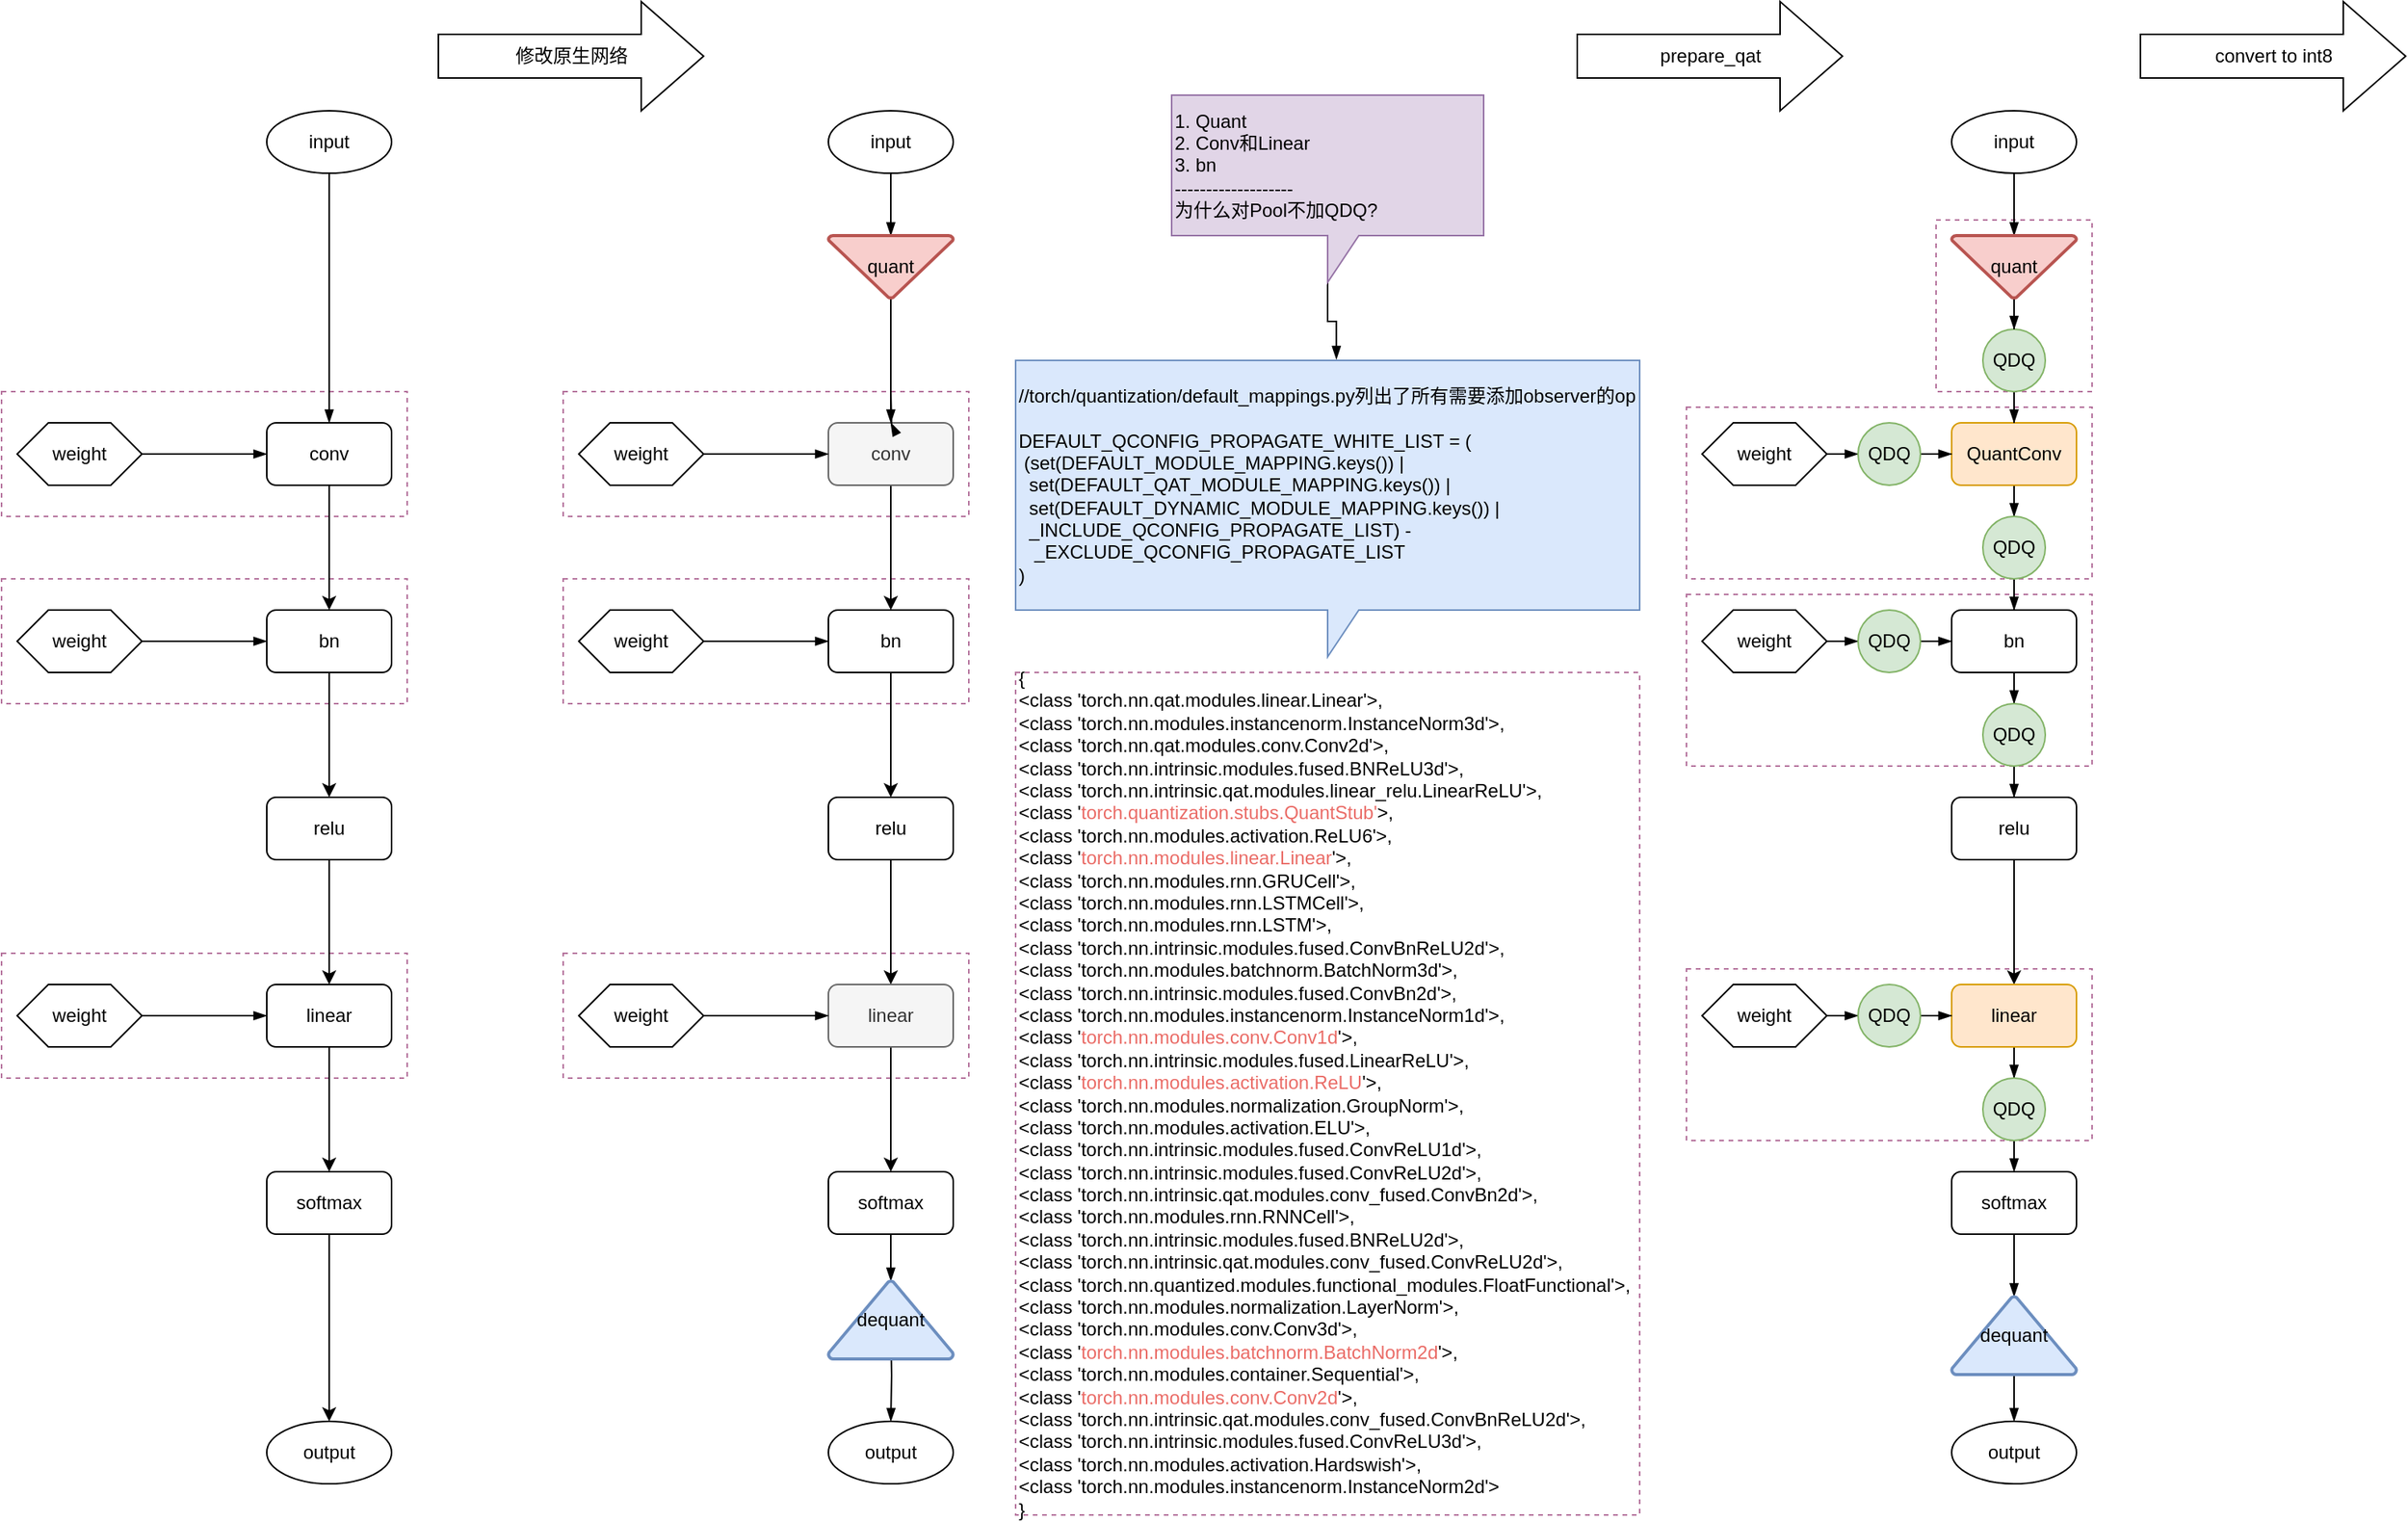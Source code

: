 <mxfile version="15.1.2" type="github" pages="2">
  <diagram id="eHW9IxXkTPdQBf1XwMyD" name="Page-1">
    <mxGraphModel dx="2177" dy="1943" grid="1" gridSize="10" guides="1" tooltips="1" connect="1" arrows="1" fold="1" page="1" pageScale="1" pageWidth="827" pageHeight="1169" math="0" shadow="0">
      <root>
        <mxCell id="0" />
        <mxCell id="1" parent="0" />
        <mxCell id="P8jzBLRcDPzrVas98l---122" value="" style="rounded=0;whiteSpace=wrap;html=1;dashed=1;strokeColor=#B5739D;" parent="1" vertex="1">
          <mxGeometry x="-130" y="220" width="260" height="80" as="geometry" />
        </mxCell>
        <mxCell id="P8jzBLRcDPzrVas98l---123" value="" style="rounded=0;whiteSpace=wrap;html=1;dashed=1;strokeColor=#B5739D;" parent="1" vertex="1">
          <mxGeometry x="-130" y="340" width="260" height="80" as="geometry" />
        </mxCell>
        <mxCell id="P8jzBLRcDPzrVas98l---124" value="" style="rounded=0;whiteSpace=wrap;html=1;dashed=1;strokeColor=#B5739D;" parent="1" vertex="1">
          <mxGeometry x="-130" y="580" width="260" height="80" as="geometry" />
        </mxCell>
        <mxCell id="P8jzBLRcDPzrVas98l---118" value="" style="rounded=0;whiteSpace=wrap;html=1;dashed=1;strokeColor=#B5739D;" parent="1" vertex="1">
          <mxGeometry x="230" y="580" width="260" height="80" as="geometry" />
        </mxCell>
        <mxCell id="P8jzBLRcDPzrVas98l---117" value="" style="rounded=0;whiteSpace=wrap;html=1;dashed=1;strokeColor=#B5739D;" parent="1" vertex="1">
          <mxGeometry x="230" y="340" width="260" height="80" as="geometry" />
        </mxCell>
        <mxCell id="P8jzBLRcDPzrVas98l---116" value="" style="rounded=0;whiteSpace=wrap;html=1;dashed=1;strokeColor=#B5739D;" parent="1" vertex="1">
          <mxGeometry x="230" y="220" width="260" height="80" as="geometry" />
        </mxCell>
        <mxCell id="P8jzBLRcDPzrVas98l---113" value="" style="rounded=0;whiteSpace=wrap;html=1;dashed=1;strokeColor=#B5739D;" parent="1" vertex="1">
          <mxGeometry x="1110" y="110" width="100" height="110" as="geometry" />
        </mxCell>
        <mxCell id="P8jzBLRcDPzrVas98l---103" value="" style="rounded=0;whiteSpace=wrap;html=1;dashed=1;strokeColor=#B5739D;" parent="1" vertex="1">
          <mxGeometry x="950" y="590" width="260" height="110" as="geometry" />
        </mxCell>
        <mxCell id="P8jzBLRcDPzrVas98l---102" value="" style="rounded=0;whiteSpace=wrap;html=1;dashed=1;strokeColor=#B5739D;" parent="1" vertex="1">
          <mxGeometry x="950" y="350" width="260" height="110" as="geometry" />
        </mxCell>
        <mxCell id="P8jzBLRcDPzrVas98l---101" value="" style="rounded=0;whiteSpace=wrap;html=1;dashed=1;strokeColor=#B5739D;" parent="1" vertex="1">
          <mxGeometry x="950" y="230" width="260" height="110" as="geometry" />
        </mxCell>
        <mxCell id="P8jzBLRcDPzrVas98l---4" value="" style="edgeStyle=orthogonalEdgeStyle;rounded=0;orthogonalLoop=1;jettySize=auto;html=1;" parent="1" source="P8jzBLRcDPzrVas98l---2" target="P8jzBLRcDPzrVas98l---3" edge="1">
          <mxGeometry relative="1" as="geometry" />
        </mxCell>
        <mxCell id="P8jzBLRcDPzrVas98l---2" value="conv" style="rounded=1;whiteSpace=wrap;html=1;" parent="1" vertex="1">
          <mxGeometry x="40" y="240" width="80" height="40" as="geometry" />
        </mxCell>
        <mxCell id="P8jzBLRcDPzrVas98l---6" value="" style="edgeStyle=orthogonalEdgeStyle;rounded=0;orthogonalLoop=1;jettySize=auto;html=1;" parent="1" source="P8jzBLRcDPzrVas98l---3" target="P8jzBLRcDPzrVas98l---5" edge="1">
          <mxGeometry relative="1" as="geometry" />
        </mxCell>
        <mxCell id="P8jzBLRcDPzrVas98l---3" value="bn" style="rounded=1;whiteSpace=wrap;html=1;" parent="1" vertex="1">
          <mxGeometry x="40" y="360" width="80" height="40" as="geometry" />
        </mxCell>
        <mxCell id="P8jzBLRcDPzrVas98l---10" value="" style="edgeStyle=orthogonalEdgeStyle;rounded=0;orthogonalLoop=1;jettySize=auto;html=1;" parent="1" source="P8jzBLRcDPzrVas98l---5" target="P8jzBLRcDPzrVas98l---9" edge="1">
          <mxGeometry relative="1" as="geometry" />
        </mxCell>
        <mxCell id="P8jzBLRcDPzrVas98l---5" value="relu" style="rounded=1;whiteSpace=wrap;html=1;" parent="1" vertex="1">
          <mxGeometry x="40" y="480" width="80" height="40" as="geometry" />
        </mxCell>
        <mxCell id="P8jzBLRcDPzrVas98l---12" value="" style="edgeStyle=orthogonalEdgeStyle;rounded=0;orthogonalLoop=1;jettySize=auto;html=1;" parent="1" source="P8jzBLRcDPzrVas98l---9" target="P8jzBLRcDPzrVas98l---11" edge="1">
          <mxGeometry relative="1" as="geometry" />
        </mxCell>
        <mxCell id="P8jzBLRcDPzrVas98l---9" value="linear" style="rounded=1;whiteSpace=wrap;html=1;" parent="1" vertex="1">
          <mxGeometry x="40" y="600" width="80" height="40" as="geometry" />
        </mxCell>
        <mxCell id="P8jzBLRcDPzrVas98l---14" value="" style="edgeStyle=orthogonalEdgeStyle;rounded=0;orthogonalLoop=1;jettySize=auto;html=1;" parent="1" source="P8jzBLRcDPzrVas98l---11" target="P8jzBLRcDPzrVas98l---13" edge="1">
          <mxGeometry relative="1" as="geometry" />
        </mxCell>
        <mxCell id="P8jzBLRcDPzrVas98l---11" value="softmax" style="rounded=1;whiteSpace=wrap;html=1;" parent="1" vertex="1">
          <mxGeometry x="40" y="720" width="80" height="40" as="geometry" />
        </mxCell>
        <mxCell id="P8jzBLRcDPzrVas98l---13" value="output" style="ellipse;whiteSpace=wrap;html=1;rounded=1;" parent="1" vertex="1">
          <mxGeometry x="40" y="880" width="80" height="40" as="geometry" />
        </mxCell>
        <mxCell id="P8jzBLRcDPzrVas98l---17" value="" style="edgeStyle=orthogonalEdgeStyle;rounded=0;orthogonalLoop=1;jettySize=auto;html=1;endArrow=blockThin;endFill=1;" parent="1" source="P8jzBLRcDPzrVas98l---15" target="P8jzBLRcDPzrVas98l---2" edge="1">
          <mxGeometry relative="1" as="geometry" />
        </mxCell>
        <mxCell id="P8jzBLRcDPzrVas98l---15" value="input" style="ellipse;whiteSpace=wrap;html=1;rounded=1;" parent="1" vertex="1">
          <mxGeometry x="40" y="40" width="80" height="40" as="geometry" />
        </mxCell>
        <mxCell id="P8jzBLRcDPzrVas98l---22" value="" style="edgeStyle=orthogonalEdgeStyle;rounded=0;orthogonalLoop=1;jettySize=auto;html=1;endArrow=blockThin;endFill=1;" parent="1" source="P8jzBLRcDPzrVas98l---21" target="P8jzBLRcDPzrVas98l---2" edge="1">
          <mxGeometry relative="1" as="geometry" />
        </mxCell>
        <mxCell id="P8jzBLRcDPzrVas98l---21" value="weight" style="shape=hexagon;perimeter=hexagonPerimeter2;whiteSpace=wrap;html=1;fixedSize=1;" parent="1" vertex="1">
          <mxGeometry x="-120" y="240" width="80" height="40" as="geometry" />
        </mxCell>
        <mxCell id="P8jzBLRcDPzrVas98l---24" value="" style="edgeStyle=orthogonalEdgeStyle;rounded=0;orthogonalLoop=1;jettySize=auto;html=1;endArrow=blockThin;endFill=1;" parent="1" source="P8jzBLRcDPzrVas98l---23" target="P8jzBLRcDPzrVas98l---9" edge="1">
          <mxGeometry relative="1" as="geometry" />
        </mxCell>
        <mxCell id="P8jzBLRcDPzrVas98l---23" value="weight" style="shape=hexagon;perimeter=hexagonPerimeter2;whiteSpace=wrap;html=1;fixedSize=1;" parent="1" vertex="1">
          <mxGeometry x="-120" y="600" width="80" height="40" as="geometry" />
        </mxCell>
        <mxCell id="P8jzBLRcDPzrVas98l---25" value="" style="edgeStyle=orthogonalEdgeStyle;rounded=0;orthogonalLoop=1;jettySize=auto;html=1;" parent="1" source="P8jzBLRcDPzrVas98l---26" target="P8jzBLRcDPzrVas98l---28" edge="1">
          <mxGeometry relative="1" as="geometry" />
        </mxCell>
        <mxCell id="P8jzBLRcDPzrVas98l---26" value="conv" style="rounded=1;whiteSpace=wrap;html=1;fillColor=#f5f5f5;strokeColor=#666666;fontColor=#333333;" parent="1" vertex="1">
          <mxGeometry x="400" y="240" width="80" height="40" as="geometry" />
        </mxCell>
        <mxCell id="P8jzBLRcDPzrVas98l---27" value="" style="edgeStyle=orthogonalEdgeStyle;rounded=0;orthogonalLoop=1;jettySize=auto;html=1;" parent="1" source="P8jzBLRcDPzrVas98l---28" target="P8jzBLRcDPzrVas98l---30" edge="1">
          <mxGeometry relative="1" as="geometry" />
        </mxCell>
        <mxCell id="P8jzBLRcDPzrVas98l---28" value="bn" style="rounded=1;whiteSpace=wrap;html=1;" parent="1" vertex="1">
          <mxGeometry x="400" y="360" width="80" height="40" as="geometry" />
        </mxCell>
        <mxCell id="P8jzBLRcDPzrVas98l---29" value="" style="edgeStyle=orthogonalEdgeStyle;rounded=0;orthogonalLoop=1;jettySize=auto;html=1;" parent="1" source="P8jzBLRcDPzrVas98l---30" target="P8jzBLRcDPzrVas98l---32" edge="1">
          <mxGeometry relative="1" as="geometry" />
        </mxCell>
        <mxCell id="P8jzBLRcDPzrVas98l---30" value="relu" style="rounded=1;whiteSpace=wrap;html=1;" parent="1" vertex="1">
          <mxGeometry x="400" y="480" width="80" height="40" as="geometry" />
        </mxCell>
        <mxCell id="P8jzBLRcDPzrVas98l---31" value="" style="edgeStyle=orthogonalEdgeStyle;rounded=0;orthogonalLoop=1;jettySize=auto;html=1;" parent="1" source="P8jzBLRcDPzrVas98l---32" target="P8jzBLRcDPzrVas98l---34" edge="1">
          <mxGeometry relative="1" as="geometry" />
        </mxCell>
        <mxCell id="P8jzBLRcDPzrVas98l---32" value="linear" style="rounded=1;whiteSpace=wrap;html=1;fillColor=#f5f5f5;strokeColor=#666666;fontColor=#333333;" parent="1" vertex="1">
          <mxGeometry x="400" y="600" width="80" height="40" as="geometry" />
        </mxCell>
        <mxCell id="P8jzBLRcDPzrVas98l---109" value="" style="edgeStyle=orthogonalEdgeStyle;rounded=0;orthogonalLoop=1;jettySize=auto;html=1;endArrow=blockThin;endFill=1;" parent="1" source="P8jzBLRcDPzrVas98l---34" target="P8jzBLRcDPzrVas98l---108" edge="1">
          <mxGeometry relative="1" as="geometry" />
        </mxCell>
        <mxCell id="P8jzBLRcDPzrVas98l---34" value="softmax" style="rounded=1;whiteSpace=wrap;html=1;" parent="1" vertex="1">
          <mxGeometry x="400" y="720" width="80" height="40" as="geometry" />
        </mxCell>
        <mxCell id="P8jzBLRcDPzrVas98l---35" value="output" style="ellipse;whiteSpace=wrap;html=1;rounded=1;" parent="1" vertex="1">
          <mxGeometry x="400" y="880" width="80" height="40" as="geometry" />
        </mxCell>
        <mxCell id="P8jzBLRcDPzrVas98l---43" value="" style="edgeStyle=orthogonalEdgeStyle;rounded=0;orthogonalLoop=1;jettySize=auto;html=1;endArrow=blockThin;endFill=1;" parent="1" source="P8jzBLRcDPzrVas98l---37" edge="1">
          <mxGeometry relative="1" as="geometry">
            <mxPoint x="440" y="120" as="targetPoint" />
          </mxGeometry>
        </mxCell>
        <mxCell id="P8jzBLRcDPzrVas98l---37" value="input" style="ellipse;whiteSpace=wrap;html=1;rounded=1;" parent="1" vertex="1">
          <mxGeometry x="400" y="40" width="80" height="40" as="geometry" />
        </mxCell>
        <mxCell id="P8jzBLRcDPzrVas98l---38" value="" style="edgeStyle=orthogonalEdgeStyle;rounded=0;orthogonalLoop=1;jettySize=auto;html=1;endArrow=blockThin;endFill=1;" parent="1" source="P8jzBLRcDPzrVas98l---39" target="P8jzBLRcDPzrVas98l---26" edge="1">
          <mxGeometry relative="1" as="geometry" />
        </mxCell>
        <mxCell id="P8jzBLRcDPzrVas98l---39" value="weight" style="shape=hexagon;perimeter=hexagonPerimeter2;whiteSpace=wrap;html=1;fixedSize=1;" parent="1" vertex="1">
          <mxGeometry x="240" y="240" width="80" height="40" as="geometry" />
        </mxCell>
        <mxCell id="P8jzBLRcDPzrVas98l---40" value="" style="edgeStyle=orthogonalEdgeStyle;rounded=0;orthogonalLoop=1;jettySize=auto;html=1;endArrow=blockThin;endFill=1;" parent="1" source="P8jzBLRcDPzrVas98l---41" target="P8jzBLRcDPzrVas98l---32" edge="1">
          <mxGeometry relative="1" as="geometry" />
        </mxCell>
        <mxCell id="P8jzBLRcDPzrVas98l---41" value="weight" style="shape=hexagon;perimeter=hexagonPerimeter2;whiteSpace=wrap;html=1;fixedSize=1;" parent="1" vertex="1">
          <mxGeometry x="240" y="600" width="80" height="40" as="geometry" />
        </mxCell>
        <mxCell id="P8jzBLRcDPzrVas98l---44" value="" style="edgeStyle=orthogonalEdgeStyle;rounded=0;orthogonalLoop=1;jettySize=auto;html=1;endArrow=blockThin;endFill=1;" parent="1" target="P8jzBLRcDPzrVas98l---26" edge="1">
          <mxGeometry relative="1" as="geometry">
            <mxPoint x="440" y="220" as="sourcePoint" />
          </mxGeometry>
        </mxCell>
        <mxCell id="P8jzBLRcDPzrVas98l---46" value="" style="edgeStyle=orthogonalEdgeStyle;rounded=0;orthogonalLoop=1;jettySize=auto;html=1;endArrow=blockThin;endFill=1;" parent="1" target="P8jzBLRcDPzrVas98l---35" edge="1">
          <mxGeometry relative="1" as="geometry">
            <mxPoint x="440" y="820" as="sourcePoint" />
          </mxGeometry>
        </mxCell>
        <mxCell id="P8jzBLRcDPzrVas98l---54" value="" style="edgeStyle=orthogonalEdgeStyle;rounded=0;orthogonalLoop=1;jettySize=auto;html=1;endArrow=blockThin;endFill=1;entryX=0.514;entryY=-0.004;entryDx=0;entryDy=0;entryPerimeter=0;" parent="1" source="P8jzBLRcDPzrVas98l---49" target="P8jzBLRcDPzrVas98l---51" edge="1">
          <mxGeometry relative="1" as="geometry" />
        </mxCell>
        <mxCell id="P8jzBLRcDPzrVas98l---49" value="1. Quant&lt;br&gt;2. Conv和Linear&lt;br&gt;3. bn&lt;br&gt;-------------------&lt;br&gt;为什么对Pool不加QDQ?" style="shape=callout;whiteSpace=wrap;html=1;perimeter=calloutPerimeter;align=left;fillColor=#e1d5e7;strokeColor=#9673a6;" parent="1" vertex="1">
          <mxGeometry x="620" y="30" width="200" height="120" as="geometry" />
        </mxCell>
        <mxCell id="P8jzBLRcDPzrVas98l---51" value="&lt;div&gt;&lt;span&gt;//torch/quantization/default_mappings.py列出了所有需要添加observer的op&lt;/span&gt;&lt;/div&gt;&lt;div&gt;&lt;span&gt;&lt;br&gt;&lt;/span&gt;&lt;/div&gt;&lt;span&gt;&lt;div&gt;DEFAULT_QCONFIG_PROPAGATE_WHITE_LIST = (&lt;span&gt;&amp;nbsp; &lt;span style=&quot;white-space: pre&quot;&gt; &lt;/span&gt;(set(DEFAULT_MODULE_MAPPING.keys()) |&lt;/span&gt;&lt;span&gt;&amp;nbsp; &amp;nbsp; &lt;span style=&quot;white-space: pre&quot;&gt; &lt;/span&gt;&amp;nbsp;set(DEFAULT_QAT_MODULE_MAPPING.keys()) |&lt;/span&gt;&lt;span&gt;&amp;nbsp; &lt;span style=&quot;white-space: pre&quot;&gt; &lt;/span&gt;&amp;nbsp;set(DEFAULT_DYNAMIC_MODULE_MAPPING.keys()) |&lt;/span&gt;&lt;span&gt;&amp;nbsp; &lt;span style=&quot;white-space: pre&quot;&gt; &lt;/span&gt;&amp;nbsp;_INCLUDE_QCONFIG_PROPAGATE_LIST) -&lt;/span&gt;&lt;span&gt;&amp;nbsp; &amp;nbsp;&lt;span style=&quot;white-space: pre&quot;&gt; &lt;/span&gt;&amp;nbsp;_EXCLUDE_QCONFIG_PROPAGATE_LIST&lt;/span&gt;&lt;/div&gt;&lt;div&gt;)&lt;/div&gt;&lt;/span&gt;" style="shape=callout;whiteSpace=wrap;html=1;perimeter=calloutPerimeter;align=left;fillColor=#dae8fc;strokeColor=#6c8ebf;" parent="1" vertex="1">
          <mxGeometry x="520" y="200" width="400" height="190" as="geometry" />
        </mxCell>
        <mxCell id="P8jzBLRcDPzrVas98l---81" value="" style="edgeStyle=orthogonalEdgeStyle;rounded=0;orthogonalLoop=1;jettySize=auto;html=1;endArrow=blockThin;endFill=1;" parent="1" source="P8jzBLRcDPzrVas98l---57" target="P8jzBLRcDPzrVas98l---80" edge="1">
          <mxGeometry relative="1" as="geometry" />
        </mxCell>
        <mxCell id="P8jzBLRcDPzrVas98l---57" value="QuantConv" style="rounded=1;whiteSpace=wrap;html=1;fillColor=#ffe6cc;strokeColor=#d79b00;" parent="1" vertex="1">
          <mxGeometry x="1120" y="240" width="80" height="40" as="geometry" />
        </mxCell>
        <mxCell id="P8jzBLRcDPzrVas98l---90" value="" style="edgeStyle=orthogonalEdgeStyle;rounded=0;orthogonalLoop=1;jettySize=auto;html=1;endArrow=blockThin;endFill=1;" parent="1" source="P8jzBLRcDPzrVas98l---59" target="P8jzBLRcDPzrVas98l---89" edge="1">
          <mxGeometry relative="1" as="geometry" />
        </mxCell>
        <mxCell id="P8jzBLRcDPzrVas98l---59" value="bn" style="rounded=1;whiteSpace=wrap;html=1;" parent="1" vertex="1">
          <mxGeometry x="1120" y="360" width="80" height="40" as="geometry" />
        </mxCell>
        <mxCell id="P8jzBLRcDPzrVas98l---60" value="" style="edgeStyle=orthogonalEdgeStyle;rounded=0;orthogonalLoop=1;jettySize=auto;html=1;" parent="1" source="P8jzBLRcDPzrVas98l---61" target="P8jzBLRcDPzrVas98l---63" edge="1">
          <mxGeometry relative="1" as="geometry" />
        </mxCell>
        <mxCell id="P8jzBLRcDPzrVas98l---61" value="relu" style="rounded=1;whiteSpace=wrap;html=1;" parent="1" vertex="1">
          <mxGeometry x="1120" y="480" width="80" height="40" as="geometry" />
        </mxCell>
        <mxCell id="P8jzBLRcDPzrVas98l---98" value="" style="edgeStyle=orthogonalEdgeStyle;rounded=0;orthogonalLoop=1;jettySize=auto;html=1;endArrow=blockThin;endFill=1;" parent="1" source="P8jzBLRcDPzrVas98l---63" target="P8jzBLRcDPzrVas98l---95" edge="1">
          <mxGeometry relative="1" as="geometry" />
        </mxCell>
        <mxCell id="P8jzBLRcDPzrVas98l---63" value="linear" style="rounded=1;whiteSpace=wrap;html=1;fillColor=#ffe6cc;strokeColor=#d79b00;" parent="1" vertex="1">
          <mxGeometry x="1120" y="600" width="80" height="40" as="geometry" />
        </mxCell>
        <mxCell id="P8jzBLRcDPzrVas98l---64" value="" style="edgeStyle=orthogonalEdgeStyle;rounded=0;orthogonalLoop=1;jettySize=auto;html=1;endArrow=blockThin;endFill=1;entryX=0.5;entryY=0;entryDx=0;entryDy=0;entryPerimeter=0;" parent="1" source="P8jzBLRcDPzrVas98l---65" target="P8jzBLRcDPzrVas98l---114" edge="1">
          <mxGeometry relative="1" as="geometry">
            <mxPoint x="1160" y="780" as="targetPoint" />
          </mxGeometry>
        </mxCell>
        <mxCell id="P8jzBLRcDPzrVas98l---65" value="softmax" style="rounded=1;whiteSpace=wrap;html=1;" parent="1" vertex="1">
          <mxGeometry x="1120" y="720" width="80" height="40" as="geometry" />
        </mxCell>
        <mxCell id="P8jzBLRcDPzrVas98l---66" value="output" style="ellipse;whiteSpace=wrap;html=1;rounded=1;" parent="1" vertex="1">
          <mxGeometry x="1120" y="880" width="80" height="40" as="geometry" />
        </mxCell>
        <mxCell id="P8jzBLRcDPzrVas98l---111" value="" style="edgeStyle=orthogonalEdgeStyle;rounded=0;orthogonalLoop=1;jettySize=auto;html=1;endArrow=blockThin;endFill=1;" parent="1" source="P8jzBLRcDPzrVas98l---68" target="P8jzBLRcDPzrVas98l---110" edge="1">
          <mxGeometry relative="1" as="geometry" />
        </mxCell>
        <mxCell id="P8jzBLRcDPzrVas98l---68" value="input" style="ellipse;whiteSpace=wrap;html=1;rounded=1;" parent="1" vertex="1">
          <mxGeometry x="1120" y="40" width="80" height="40" as="geometry" />
        </mxCell>
        <mxCell id="P8jzBLRcDPzrVas98l---78" value="" style="edgeStyle=orthogonalEdgeStyle;rounded=0;orthogonalLoop=1;jettySize=auto;html=1;endArrow=blockThin;endFill=1;" parent="1" source="P8jzBLRcDPzrVas98l---70" target="P8jzBLRcDPzrVas98l---77" edge="1">
          <mxGeometry relative="1" as="geometry" />
        </mxCell>
        <mxCell id="P8jzBLRcDPzrVas98l---70" value="weight" style="shape=hexagon;perimeter=hexagonPerimeter2;whiteSpace=wrap;html=1;fixedSize=1;" parent="1" vertex="1">
          <mxGeometry x="960" y="240" width="80" height="40" as="geometry" />
        </mxCell>
        <mxCell id="P8jzBLRcDPzrVas98l---96" value="" style="edgeStyle=orthogonalEdgeStyle;rounded=0;orthogonalLoop=1;jettySize=auto;html=1;endArrow=blockThin;endFill=1;" parent="1" source="P8jzBLRcDPzrVas98l---72" target="P8jzBLRcDPzrVas98l---94" edge="1">
          <mxGeometry relative="1" as="geometry" />
        </mxCell>
        <mxCell id="P8jzBLRcDPzrVas98l---72" value="weight" style="shape=hexagon;perimeter=hexagonPerimeter2;whiteSpace=wrap;html=1;fixedSize=1;" parent="1" vertex="1">
          <mxGeometry x="960" y="600" width="80" height="40" as="geometry" />
        </mxCell>
        <mxCell id="P8jzBLRcDPzrVas98l---73" value="" style="edgeStyle=orthogonalEdgeStyle;rounded=0;orthogonalLoop=1;jettySize=auto;html=1;endArrow=blockThin;endFill=1;" parent="1" source="P8jzBLRcDPzrVas98l---74" target="P8jzBLRcDPzrVas98l---57" edge="1">
          <mxGeometry relative="1" as="geometry" />
        </mxCell>
        <mxCell id="P8jzBLRcDPzrVas98l---74" value="QDQ" style="ellipse;whiteSpace=wrap;html=1;aspect=fixed;fillColor=#d5e8d4;strokeColor=#82b366;" parent="1" vertex="1">
          <mxGeometry x="1140" y="180" width="40" height="40" as="geometry" />
        </mxCell>
        <mxCell id="P8jzBLRcDPzrVas98l---79" value="" style="edgeStyle=orthogonalEdgeStyle;rounded=0;orthogonalLoop=1;jettySize=auto;html=1;endArrow=blockThin;endFill=1;" parent="1" source="P8jzBLRcDPzrVas98l---77" target="P8jzBLRcDPzrVas98l---57" edge="1">
          <mxGeometry relative="1" as="geometry" />
        </mxCell>
        <mxCell id="P8jzBLRcDPzrVas98l---77" value="QDQ" style="ellipse;whiteSpace=wrap;html=1;aspect=fixed;fillColor=#d5e8d4;strokeColor=#82b366;" parent="1" vertex="1">
          <mxGeometry x="1060" y="240" width="40" height="40" as="geometry" />
        </mxCell>
        <mxCell id="P8jzBLRcDPzrVas98l---82" value="" style="edgeStyle=orthogonalEdgeStyle;rounded=0;orthogonalLoop=1;jettySize=auto;html=1;endArrow=blockThin;endFill=1;" parent="1" source="P8jzBLRcDPzrVas98l---80" target="P8jzBLRcDPzrVas98l---59" edge="1">
          <mxGeometry relative="1" as="geometry" />
        </mxCell>
        <mxCell id="P8jzBLRcDPzrVas98l---80" value="QDQ" style="ellipse;whiteSpace=wrap;html=1;aspect=fixed;fillColor=#d5e8d4;strokeColor=#82b366;" parent="1" vertex="1">
          <mxGeometry x="1140" y="300" width="40" height="40" as="geometry" />
        </mxCell>
        <mxCell id="P8jzBLRcDPzrVas98l---84" value="{&lt;br&gt;&amp;lt;class &#39;torch.nn.qat.modules.linear.Linear&#39;&amp;gt;, &lt;br&gt;&amp;lt;class &#39;torch.nn.modules.instancenorm.InstanceNorm3d&#39;&amp;gt;, &lt;br&gt;&amp;lt;class &#39;torch.nn.qat.modules.conv.Conv2d&#39;&amp;gt;, &lt;br&gt;&amp;lt;class &#39;torch.nn.intrinsic.modules.fused.BNReLU3d&#39;&amp;gt;, &lt;br&gt;&amp;lt;class &#39;torch.nn.intrinsic.qat.modules.linear_relu.LinearReLU&#39;&amp;gt;, &lt;br&gt;&amp;lt;class &#39;&lt;font color=&quot;#ea6b66&quot;&gt;torch.quantization.stubs.QuantStub&#39;&lt;/font&gt;&amp;gt;, &lt;br&gt;&amp;lt;class &#39;torch.nn.modules.activation.ReLU6&#39;&amp;gt;, &lt;br&gt;&amp;lt;class &#39;&lt;font color=&quot;#ea6b66&quot;&gt;torch.nn.modules.linear.Linear&lt;/font&gt;&#39;&amp;gt;, &lt;br&gt;&amp;lt;class &#39;torch.nn.modules.rnn.GRUCell&#39;&amp;gt;, &lt;br&gt;&amp;lt;class &#39;torch.nn.modules.rnn.LSTMCell&#39;&amp;gt;, &lt;br&gt;&amp;lt;class &#39;torch.nn.modules.rnn.LSTM&#39;&amp;gt;, &lt;br&gt;&amp;lt;class &#39;torch.nn.intrinsic.modules.fused.ConvBnReLU2d&#39;&amp;gt;, &lt;br&gt;&amp;lt;class &#39;torch.nn.modules.batchnorm.BatchNorm3d&#39;&amp;gt;, &lt;br&gt;&amp;lt;class &#39;torch.nn.intrinsic.modules.fused.ConvBn2d&#39;&amp;gt;, &lt;br&gt;&amp;lt;class &#39;torch.nn.modules.instancenorm.InstanceNorm1d&#39;&amp;gt;, &lt;br&gt;&amp;lt;class &#39;&lt;font color=&quot;#ea6b66&quot;&gt;torch.nn.modules.conv.Conv1d&lt;/font&gt;&#39;&amp;gt;, &lt;br&gt;&amp;lt;class &#39;torch.nn.intrinsic.modules.fused.LinearReLU&#39;&amp;gt;, &lt;br&gt;&amp;lt;class &#39;&lt;font color=&quot;#ea6b66&quot;&gt;torch.nn.modules.activation.ReLU&lt;/font&gt;&#39;&amp;gt;, &lt;br&gt;&amp;lt;class &#39;torch.nn.modules.normalization.GroupNorm&#39;&amp;gt;, &lt;br&gt;&amp;lt;class &#39;torch.nn.modules.activation.ELU&#39;&amp;gt;, &lt;br&gt;&amp;lt;class &#39;torch.nn.intrinsic.modules.fused.ConvReLU1d&#39;&amp;gt;, &lt;br&gt;&amp;lt;class &#39;torch.nn.intrinsic.modules.fused.ConvReLU2d&#39;&amp;gt;, &lt;br&gt;&amp;lt;class &#39;torch.nn.intrinsic.qat.modules.conv_fused.ConvBn2d&#39;&amp;gt;, &lt;br&gt;&amp;lt;class &#39;torch.nn.modules.rnn.RNNCell&#39;&amp;gt;, &lt;br&gt;&amp;lt;class &#39;torch.nn.intrinsic.modules.fused.BNReLU2d&#39;&amp;gt;, &lt;br&gt;&amp;lt;class &#39;torch.nn.intrinsic.qat.modules.conv_fused.ConvReLU2d&#39;&amp;gt;, &lt;br&gt;&amp;lt;class &#39;torch.nn.quantized.modules.functional_modules.FloatFunctional&#39;&amp;gt;, &amp;lt;class &#39;torch.nn.modules.normalization.LayerNorm&#39;&amp;gt;, &lt;br&gt;&amp;lt;class &#39;torch.nn.modules.conv.Conv3d&#39;&amp;gt;, &lt;br&gt;&amp;lt;class &#39;&lt;font color=&quot;#ea6b66&quot;&gt;torch.nn.modules.batchnorm.BatchNorm2d&lt;/font&gt;&#39;&amp;gt;, &lt;br&gt;&amp;lt;class &#39;torch.nn.modules.container.Sequential&#39;&amp;gt;, &lt;br&gt;&amp;lt;class &#39;&lt;font color=&quot;#ea6b66&quot;&gt;torch.nn.modules.conv.Conv2d&lt;/font&gt;&#39;&amp;gt;, &lt;br&gt;&amp;lt;class &#39;torch.nn.intrinsic.qat.modules.conv_fused.ConvBnReLU2d&#39;&amp;gt;, &amp;lt;class &#39;torch.nn.intrinsic.modules.fused.ConvReLU3d&#39;&amp;gt;, &lt;br&gt;&amp;lt;class &#39;torch.nn.modules.activation.Hardswish&#39;&amp;gt;, &lt;br&gt;&amp;lt;class &#39;torch.nn.modules.instancenorm.InstanceNorm2d&#39;&amp;gt;&lt;br&gt;}" style="text;html=1;fillColor=none;align=left;verticalAlign=middle;whiteSpace=wrap;rounded=0;dashed=1;strokeColor=#B5739D;" parent="1" vertex="1">
          <mxGeometry x="520" y="400" width="400" height="540" as="geometry" />
        </mxCell>
        <mxCell id="P8jzBLRcDPzrVas98l---87" value="" style="edgeStyle=orthogonalEdgeStyle;rounded=0;orthogonalLoop=1;jettySize=auto;html=1;endArrow=blockThin;endFill=1;" parent="1" source="P8jzBLRcDPzrVas98l---85" target="P8jzBLRcDPzrVas98l---86" edge="1">
          <mxGeometry relative="1" as="geometry" />
        </mxCell>
        <mxCell id="P8jzBLRcDPzrVas98l---85" value="weight" style="shape=hexagon;perimeter=hexagonPerimeter2;whiteSpace=wrap;html=1;fixedSize=1;" parent="1" vertex="1">
          <mxGeometry x="960" y="360" width="80" height="40" as="geometry" />
        </mxCell>
        <mxCell id="P8jzBLRcDPzrVas98l---88" value="" style="edgeStyle=orthogonalEdgeStyle;rounded=0;orthogonalLoop=1;jettySize=auto;html=1;endArrow=blockThin;endFill=1;" parent="1" source="P8jzBLRcDPzrVas98l---86" target="P8jzBLRcDPzrVas98l---59" edge="1">
          <mxGeometry relative="1" as="geometry" />
        </mxCell>
        <mxCell id="P8jzBLRcDPzrVas98l---86" value="QDQ" style="ellipse;whiteSpace=wrap;html=1;aspect=fixed;fillColor=#d5e8d4;strokeColor=#82b366;" parent="1" vertex="1">
          <mxGeometry x="1060" y="360" width="40" height="40" as="geometry" />
        </mxCell>
        <mxCell id="P8jzBLRcDPzrVas98l---91" value="" style="edgeStyle=orthogonalEdgeStyle;rounded=0;orthogonalLoop=1;jettySize=auto;html=1;endArrow=blockThin;endFill=1;" parent="1" source="P8jzBLRcDPzrVas98l---89" target="P8jzBLRcDPzrVas98l---61" edge="1">
          <mxGeometry relative="1" as="geometry" />
        </mxCell>
        <mxCell id="P8jzBLRcDPzrVas98l---89" value="QDQ" style="ellipse;whiteSpace=wrap;html=1;aspect=fixed;fillColor=#d5e8d4;strokeColor=#82b366;" parent="1" vertex="1">
          <mxGeometry x="1140" y="420" width="40" height="40" as="geometry" />
        </mxCell>
        <mxCell id="P8jzBLRcDPzrVas98l---93" value="" style="edgeStyle=orthogonalEdgeStyle;rounded=0;orthogonalLoop=1;jettySize=auto;html=1;endArrow=blockThin;endFill=1;" parent="1" source="P8jzBLRcDPzrVas98l---92" target="P8jzBLRcDPzrVas98l---28" edge="1">
          <mxGeometry relative="1" as="geometry" />
        </mxCell>
        <mxCell id="P8jzBLRcDPzrVas98l---92" value="weight" style="shape=hexagon;perimeter=hexagonPerimeter2;whiteSpace=wrap;html=1;fixedSize=1;" parent="1" vertex="1">
          <mxGeometry x="240" y="360" width="80" height="40" as="geometry" />
        </mxCell>
        <mxCell id="P8jzBLRcDPzrVas98l---97" value="" style="edgeStyle=orthogonalEdgeStyle;rounded=0;orthogonalLoop=1;jettySize=auto;html=1;endArrow=blockThin;endFill=1;" parent="1" source="P8jzBLRcDPzrVas98l---94" target="P8jzBLRcDPzrVas98l---63" edge="1">
          <mxGeometry relative="1" as="geometry" />
        </mxCell>
        <mxCell id="P8jzBLRcDPzrVas98l---94" value="QDQ" style="ellipse;whiteSpace=wrap;html=1;aspect=fixed;fillColor=#d5e8d4;strokeColor=#82b366;" parent="1" vertex="1">
          <mxGeometry x="1060" y="600" width="40" height="40" as="geometry" />
        </mxCell>
        <mxCell id="P8jzBLRcDPzrVas98l---100" value="" style="edgeStyle=orthogonalEdgeStyle;rounded=0;orthogonalLoop=1;jettySize=auto;html=1;endArrow=blockThin;endFill=1;" parent="1" source="P8jzBLRcDPzrVas98l---95" edge="1">
          <mxGeometry relative="1" as="geometry">
            <mxPoint x="1160" y="720" as="targetPoint" />
            <Array as="points">
              <mxPoint x="1160" y="720" />
              <mxPoint x="1160" y="720" />
            </Array>
          </mxGeometry>
        </mxCell>
        <mxCell id="P8jzBLRcDPzrVas98l---95" value="QDQ" style="ellipse;whiteSpace=wrap;html=1;aspect=fixed;fillColor=#d5e8d4;strokeColor=#82b366;" parent="1" vertex="1">
          <mxGeometry x="1140" y="660" width="40" height="40" as="geometry" />
        </mxCell>
        <mxCell id="P8jzBLRcDPzrVas98l---107" value="" style="edgeStyle=orthogonalEdgeStyle;rounded=0;orthogonalLoop=1;jettySize=auto;html=1;endArrow=blockThin;endFill=1;" parent="1" source="P8jzBLRcDPzrVas98l---106" target="P8jzBLRcDPzrVas98l---26" edge="1">
          <mxGeometry relative="1" as="geometry" />
        </mxCell>
        <mxCell id="P8jzBLRcDPzrVas98l---106" value="quant" style="strokeWidth=2;html=1;shape=mxgraph.flowchart.merge_or_storage;whiteSpace=wrap;fillColor=#f8cecc;strokeColor=#b85450;" parent="1" vertex="1">
          <mxGeometry x="400" y="120" width="80" height="40" as="geometry" />
        </mxCell>
        <mxCell id="P8jzBLRcDPzrVas98l---108" value="dequant" style="strokeWidth=2;html=1;shape=mxgraph.flowchart.extract_or_measurement;whiteSpace=wrap;fillColor=#dae8fc;strokeColor=#6c8ebf;" parent="1" vertex="1">
          <mxGeometry x="400" y="790" width="80" height="50" as="geometry" />
        </mxCell>
        <mxCell id="P8jzBLRcDPzrVas98l---112" value="" style="edgeStyle=orthogonalEdgeStyle;rounded=0;orthogonalLoop=1;jettySize=auto;html=1;endArrow=blockThin;endFill=1;" parent="1" source="P8jzBLRcDPzrVas98l---110" target="P8jzBLRcDPzrVas98l---74" edge="1">
          <mxGeometry relative="1" as="geometry" />
        </mxCell>
        <mxCell id="P8jzBLRcDPzrVas98l---110" value="quant" style="strokeWidth=2;html=1;shape=mxgraph.flowchart.merge_or_storage;whiteSpace=wrap;fillColor=#f8cecc;strokeColor=#b85450;" parent="1" vertex="1">
          <mxGeometry x="1120" y="120" width="80" height="40" as="geometry" />
        </mxCell>
        <mxCell id="P8jzBLRcDPzrVas98l---115" value="" style="edgeStyle=orthogonalEdgeStyle;rounded=0;orthogonalLoop=1;jettySize=auto;html=1;endArrow=blockThin;endFill=1;" parent="1" source="P8jzBLRcDPzrVas98l---114" target="P8jzBLRcDPzrVas98l---66" edge="1">
          <mxGeometry relative="1" as="geometry" />
        </mxCell>
        <mxCell id="P8jzBLRcDPzrVas98l---114" value="dequant" style="strokeWidth=2;html=1;shape=mxgraph.flowchart.extract_or_measurement;whiteSpace=wrap;fillColor=#dae8fc;strokeColor=#6c8ebf;" parent="1" vertex="1">
          <mxGeometry x="1120" y="800" width="80" height="50" as="geometry" />
        </mxCell>
        <mxCell id="P8jzBLRcDPzrVas98l---121" value="" style="edgeStyle=orthogonalEdgeStyle;rounded=0;orthogonalLoop=1;jettySize=auto;html=1;endArrow=blockThin;endFill=1;" parent="1" source="P8jzBLRcDPzrVas98l---120" target="P8jzBLRcDPzrVas98l---3" edge="1">
          <mxGeometry relative="1" as="geometry" />
        </mxCell>
        <mxCell id="P8jzBLRcDPzrVas98l---120" value="weight" style="shape=hexagon;perimeter=hexagonPerimeter2;whiteSpace=wrap;html=1;fixedSize=1;" parent="1" vertex="1">
          <mxGeometry x="-120" y="360" width="80" height="40" as="geometry" />
        </mxCell>
        <mxCell id="P8jzBLRcDPzrVas98l---125" value="修改原生网络" style="html=1;shadow=0;dashed=0;align=center;verticalAlign=middle;shape=mxgraph.arrows2.arrow;dy=0.6;dx=40;notch=0;strokeColor=#000000;" parent="1" vertex="1">
          <mxGeometry x="150" y="-30" width="170" height="70" as="geometry" />
        </mxCell>
        <mxCell id="P8jzBLRcDPzrVas98l---126" value="prepare_qat" style="html=1;shadow=0;dashed=0;align=center;verticalAlign=middle;shape=mxgraph.arrows2.arrow;dy=0.6;dx=40;notch=0;strokeColor=#000000;" parent="1" vertex="1">
          <mxGeometry x="880" y="-30" width="170" height="70" as="geometry" />
        </mxCell>
        <mxCell id="P8jzBLRcDPzrVas98l---127" value="convert to int8" style="html=1;shadow=0;dashed=0;align=center;verticalAlign=middle;shape=mxgraph.arrows2.arrow;dy=0.6;dx=40;notch=0;strokeColor=#000000;" parent="1" vertex="1">
          <mxGeometry x="1241" y="-30" width="170" height="70" as="geometry" />
        </mxCell>
      </root>
    </mxGraphModel>
  </diagram>
  <diagram id="9JHZN9ya0AUAO6erkVPm" name="Page-2">
    <mxGraphModel dx="1588" dy="2080" grid="1" gridSize="10" guides="1" tooltips="1" connect="1" arrows="1" fold="1" page="1" pageScale="1" pageWidth="827" pageHeight="1169" math="0" shadow="0">
      <root>
        <mxCell id="QZtPH-25D5lonNUgC03r-0" />
        <mxCell id="QZtPH-25D5lonNUgC03r-1" parent="QZtPH-25D5lonNUgC03r-0" />
        <mxCell id="9R3OIwaM0G_JO33JnmL6-5" value="" style="rounded=0;whiteSpace=wrap;html=1;dashed=1;fillColor=#f5f5f5;strokeColor=#666666;fontColor=#333333;" vertex="1" parent="QZtPH-25D5lonNUgC03r-1">
          <mxGeometry x="40" y="-40" width="1300" height="120" as="geometry" />
        </mxCell>
        <mxCell id="9R3OIwaM0G_JO33JnmL6-4" value="" style="rounded=0;whiteSpace=wrap;html=1;dashed=1;fillColor=#e1d5e7;strokeColor=#9673a6;" vertex="1" parent="QZtPH-25D5lonNUgC03r-1">
          <mxGeometry x="40" y="680" width="1300" height="120" as="geometry" />
        </mxCell>
        <mxCell id="9R3OIwaM0G_JO33JnmL6-3" value="" style="rounded=0;whiteSpace=wrap;html=1;dashed=1;fillColor=#ffe6cc;strokeColor=#d79b00;" vertex="1" parent="QZtPH-25D5lonNUgC03r-1">
          <mxGeometry x="40" y="560" width="1300" height="120" as="geometry" />
        </mxCell>
        <mxCell id="9R3OIwaM0G_JO33JnmL6-2" value="" style="rounded=0;whiteSpace=wrap;html=1;dashed=1;fillColor=#d5e8d4;strokeColor=#82b366;" vertex="1" parent="QZtPH-25D5lonNUgC03r-1">
          <mxGeometry x="40" y="440" width="1300" height="120" as="geometry" />
        </mxCell>
        <mxCell id="9R3OIwaM0G_JO33JnmL6-1" value="" style="rounded=0;whiteSpace=wrap;html=1;dashed=1;fillColor=#dae8fc;strokeColor=#6c8ebf;" vertex="1" parent="QZtPH-25D5lonNUgC03r-1">
          <mxGeometry x="40" y="200" width="1300" height="240" as="geometry" />
        </mxCell>
        <mxCell id="9R3OIwaM0G_JO33JnmL6-0" value="" style="rounded=0;whiteSpace=wrap;html=1;dashed=1;fillColor=#fff2cc;strokeColor=#d6b656;" vertex="1" parent="QZtPH-25D5lonNUgC03r-1">
          <mxGeometry x="40" y="80" width="1300" height="120" as="geometry" />
        </mxCell>
        <mxCell id="QZtPH-25D5lonNUgC03r-6" value="" style="edgeStyle=orthogonalEdgeStyle;rounded=0;orthogonalLoop=1;jettySize=auto;html=1;dashed=1;" edge="1" parent="QZtPH-25D5lonNUgC03r-1" source="QZtPH-25D5lonNUgC03r-2" target="QZtPH-25D5lonNUgC03r-5">
          <mxGeometry relative="1" as="geometry" />
        </mxCell>
        <mxCell id="QZtPH-25D5lonNUgC03r-2" value="&lt;font style=&quot;font-size: 18px&quot;&gt;load model&lt;/font&gt;" style="rounded=0;whiteSpace=wrap;html=1;dashed=1;fillColor=none;strokeColor=none;" vertex="1" parent="QZtPH-25D5lonNUgC03r-1">
          <mxGeometry x="80" y="120" width="120" height="40" as="geometry" />
        </mxCell>
        <mxCell id="QZtPH-25D5lonNUgC03r-8" value="" style="edgeStyle=orthogonalEdgeStyle;rounded=0;orthogonalLoop=1;jettySize=auto;html=1;dashed=1;" edge="1" parent="QZtPH-25D5lonNUgC03r-1" source="QZtPH-25D5lonNUgC03r-5" target="QZtPH-25D5lonNUgC03r-7">
          <mxGeometry relative="1" as="geometry" />
        </mxCell>
        <mxCell id="QZtPH-25D5lonNUgC03r-5" value="&lt;font style=&quot;font-size: 18px&quot;&gt;add config&lt;/font&gt;" style="rounded=0;whiteSpace=wrap;html=1;dashed=1;fillColor=none;strokeColor=none;" vertex="1" parent="QZtPH-25D5lonNUgC03r-1">
          <mxGeometry x="80" y="240" width="120" height="40" as="geometry" />
        </mxCell>
        <mxCell id="QZtPH-25D5lonNUgC03r-10" value="" style="edgeStyle=orthogonalEdgeStyle;rounded=0;orthogonalLoop=1;jettySize=auto;html=1;dashed=1;" edge="1" parent="QZtPH-25D5lonNUgC03r-1" source="QZtPH-25D5lonNUgC03r-7" target="QZtPH-25D5lonNUgC03r-9">
          <mxGeometry relative="1" as="geometry" />
        </mxCell>
        <mxCell id="QZtPH-25D5lonNUgC03r-7" value="&lt;font style=&quot;font-size: 18px&quot;&gt;prepare_qat&lt;/font&gt;" style="rounded=0;whiteSpace=wrap;html=1;dashed=1;fillColor=none;strokeColor=none;" vertex="1" parent="QZtPH-25D5lonNUgC03r-1">
          <mxGeometry x="80" y="360" width="120" height="40" as="geometry" />
        </mxCell>
        <mxCell id="QZtPH-25D5lonNUgC03r-12" value="" style="edgeStyle=orthogonalEdgeStyle;rounded=0;orthogonalLoop=1;jettySize=auto;html=1;dashed=1;" edge="1" parent="QZtPH-25D5lonNUgC03r-1" source="QZtPH-25D5lonNUgC03r-9" target="QZtPH-25D5lonNUgC03r-11">
          <mxGeometry relative="1" as="geometry" />
        </mxCell>
        <mxCell id="QZtPH-25D5lonNUgC03r-9" value="&lt;font style=&quot;font-size: 18px&quot;&gt;train&lt;/font&gt;" style="rounded=0;whiteSpace=wrap;html=1;dashed=1;fillColor=none;strokeColor=none;" vertex="1" parent="QZtPH-25D5lonNUgC03r-1">
          <mxGeometry x="80" y="480" width="120" height="40" as="geometry" />
        </mxCell>
        <mxCell id="QZtPH-25D5lonNUgC03r-14" value="" style="edgeStyle=orthogonalEdgeStyle;rounded=0;orthogonalLoop=1;jettySize=auto;html=1;dashed=1;" edge="1" parent="QZtPH-25D5lonNUgC03r-1" source="QZtPH-25D5lonNUgC03r-11" target="QZtPH-25D5lonNUgC03r-13">
          <mxGeometry relative="1" as="geometry" />
        </mxCell>
        <mxCell id="QZtPH-25D5lonNUgC03r-11" value="&lt;font style=&quot;font-size: 18px&quot;&gt;save&lt;/font&gt;" style="rounded=0;whiteSpace=wrap;html=1;dashed=1;fillColor=none;strokeColor=none;" vertex="1" parent="QZtPH-25D5lonNUgC03r-1">
          <mxGeometry x="80" y="600" width="120" height="40" as="geometry" />
        </mxCell>
        <mxCell id="QZtPH-25D5lonNUgC03r-13" value="&lt;font style=&quot;font-size: 18px&quot;&gt;test&lt;/font&gt;" style="rounded=0;whiteSpace=wrap;html=1;dashed=1;fillColor=none;strokeColor=none;" vertex="1" parent="QZtPH-25D5lonNUgC03r-1">
          <mxGeometry x="80" y="720" width="120" height="40" as="geometry" />
        </mxCell>
        <mxCell id="QZtPH-25D5lonNUgC03r-17" value="" style="edgeStyle=orthogonalEdgeStyle;rounded=0;orthogonalLoop=1;jettySize=auto;html=1;" edge="1" parent="QZtPH-25D5lonNUgC03r-1" source="QZtPH-25D5lonNUgC03r-15" target="QZtPH-25D5lonNUgC03r-16">
          <mxGeometry relative="1" as="geometry" />
        </mxCell>
        <mxCell id="QZtPH-25D5lonNUgC03r-15" value="&lt;font style=&quot;font-size: 18px&quot;&gt;&lt;b&gt;GPU/CPU&lt;/b&gt;&lt;/font&gt;" style="rounded=0;whiteSpace=wrap;html=1;" vertex="1" parent="QZtPH-25D5lonNUgC03r-1">
          <mxGeometry x="360" width="120" height="40" as="geometry" />
        </mxCell>
        <mxCell id="QZtPH-25D5lonNUgC03r-19" value="" style="edgeStyle=orthogonalEdgeStyle;rounded=0;orthogonalLoop=1;jettySize=auto;html=1;" edge="1" parent="QZtPH-25D5lonNUgC03r-1" source="QZtPH-25D5lonNUgC03r-16" target="QZtPH-25D5lonNUgC03r-18">
          <mxGeometry relative="1" as="geometry" />
        </mxCell>
        <mxCell id="QZtPH-25D5lonNUgC03r-16" value="&lt;font style=&quot;font-size: 14px&quot;&gt;√&lt;/font&gt;" style="rounded=0;whiteSpace=wrap;html=1;" vertex="1" parent="QZtPH-25D5lonNUgC03r-1">
          <mxGeometry x="360" y="120" width="120" height="40" as="geometry" />
        </mxCell>
        <mxCell id="QZtPH-25D5lonNUgC03r-21" value="" style="edgeStyle=orthogonalEdgeStyle;rounded=0;orthogonalLoop=1;jettySize=auto;html=1;" edge="1" parent="QZtPH-25D5lonNUgC03r-1" source="QZtPH-25D5lonNUgC03r-18" target="QZtPH-25D5lonNUgC03r-20">
          <mxGeometry relative="1" as="geometry" />
        </mxCell>
        <mxCell id="QZtPH-25D5lonNUgC03r-18" value="&lt;font style=&quot;font-size: 14px&quot;&gt;fbgemm/qnnpack&lt;/font&gt;" style="rounded=0;whiteSpace=wrap;html=1;" vertex="1" parent="QZtPH-25D5lonNUgC03r-1">
          <mxGeometry x="360" y="240" width="120" height="40" as="geometry" />
        </mxCell>
        <mxCell id="QZtPH-25D5lonNUgC03r-23" value="" style="edgeStyle=orthogonalEdgeStyle;rounded=0;orthogonalLoop=1;jettySize=auto;html=1;" edge="1" parent="QZtPH-25D5lonNUgC03r-1" source="QZtPH-25D5lonNUgC03r-20" target="QZtPH-25D5lonNUgC03r-22">
          <mxGeometry relative="1" as="geometry" />
        </mxCell>
        <mxCell id="QZtPH-25D5lonNUgC03r-20" value="&lt;font style=&quot;font-size: 14px&quot;&gt;observer hook&lt;/font&gt;" style="rounded=0;whiteSpace=wrap;html=1;" vertex="1" parent="QZtPH-25D5lonNUgC03r-1">
          <mxGeometry x="360" y="360" width="120" height="40" as="geometry" />
        </mxCell>
        <mxCell id="QZtPH-25D5lonNUgC03r-25" value="" style="edgeStyle=orthogonalEdgeStyle;rounded=0;orthogonalLoop=1;jettySize=auto;html=1;" edge="1" parent="QZtPH-25D5lonNUgC03r-1" source="QZtPH-25D5lonNUgC03r-22" target="QZtPH-25D5lonNUgC03r-24">
          <mxGeometry relative="1" as="geometry">
            <Array as="points">
              <mxPoint x="420" y="540" />
              <mxPoint x="320" y="540" />
            </Array>
          </mxGeometry>
        </mxCell>
        <mxCell id="QZtPH-25D5lonNUgC03r-22" value="&lt;font style=&quot;font-size: 14px&quot;&gt;fp32&lt;/font&gt;" style="rounded=0;whiteSpace=wrap;html=1;" vertex="1" parent="QZtPH-25D5lonNUgC03r-1">
          <mxGeometry x="360" y="480" width="120" height="40" as="geometry" />
        </mxCell>
        <mxCell id="QZtPH-25D5lonNUgC03r-41" value="" style="edgeStyle=orthogonalEdgeStyle;rounded=0;orthogonalLoop=1;jettySize=auto;html=1;" edge="1" parent="QZtPH-25D5lonNUgC03r-1" source="QZtPH-25D5lonNUgC03r-24" target="QZtPH-25D5lonNUgC03r-40">
          <mxGeometry relative="1" as="geometry" />
        </mxCell>
        <mxCell id="QZtPH-25D5lonNUgC03r-78" value="" style="edgeStyle=orthogonalEdgeStyle;rounded=0;orthogonalLoop=1;jettySize=auto;html=1;" edge="1" parent="QZtPH-25D5lonNUgC03r-1" source="QZtPH-25D5lonNUgC03r-24" target="QZtPH-25D5lonNUgC03r-28">
          <mxGeometry relative="1" as="geometry">
            <Array as="points">
              <mxPoint x="400" y="620" />
              <mxPoint x="400" y="620" />
            </Array>
          </mxGeometry>
        </mxCell>
        <mxCell id="QZtPH-25D5lonNUgC03r-79" value="convert" style="edgeLabel;html=1;align=center;verticalAlign=middle;resizable=0;points=[];" vertex="1" connectable="0" parent="QZtPH-25D5lonNUgC03r-78">
          <mxGeometry x="0.329" relative="1" as="geometry">
            <mxPoint x="-10" as="offset" />
          </mxGeometry>
        </mxCell>
        <mxCell id="QZtPH-25D5lonNUgC03r-24" value="&lt;font style=&quot;font-size: 14px&quot;&gt;fp32.pth&lt;/font&gt;" style="rounded=0;whiteSpace=wrap;html=1;" vertex="1" parent="QZtPH-25D5lonNUgC03r-1">
          <mxGeometry x="280" y="600" width="80" height="40" as="geometry" />
        </mxCell>
        <mxCell id="QZtPH-25D5lonNUgC03r-38" value="" style="edgeStyle=orthogonalEdgeStyle;rounded=0;orthogonalLoop=1;jettySize=auto;html=1;" edge="1" parent="QZtPH-25D5lonNUgC03r-1" source="QZtPH-25D5lonNUgC03r-28" target="QZtPH-25D5lonNUgC03r-37">
          <mxGeometry relative="1" as="geometry">
            <Array as="points">
              <mxPoint x="450" y="660" />
              <mxPoint x="520" y="660" />
            </Array>
          </mxGeometry>
        </mxCell>
        <mxCell id="QZtPH-25D5lonNUgC03r-75" value="" style="edgeStyle=orthogonalEdgeStyle;rounded=0;orthogonalLoop=1;jettySize=auto;html=1;" edge="1" parent="QZtPH-25D5lonNUgC03r-1" source="QZtPH-25D5lonNUgC03r-28" target="QZtPH-25D5lonNUgC03r-35">
          <mxGeometry relative="1" as="geometry" />
        </mxCell>
        <mxCell id="QZtPH-25D5lonNUgC03r-76" value="script/trace" style="edgeLabel;html=1;align=center;verticalAlign=middle;resizable=0;points=[];" vertex="1" connectable="0" parent="QZtPH-25D5lonNUgC03r-75">
          <mxGeometry x="0.277" y="-1" relative="1" as="geometry">
            <mxPoint x="-11" y="-1" as="offset" />
          </mxGeometry>
        </mxCell>
        <mxCell id="QZtPH-25D5lonNUgC03r-28" value="&lt;font style=&quot;font-size: 14px&quot;&gt;int8.pth&lt;/font&gt;" style="rounded=0;whiteSpace=wrap;html=1;" vertex="1" parent="QZtPH-25D5lonNUgC03r-1">
          <mxGeometry x="420" y="600" width="60" height="40" as="geometry" />
        </mxCell>
        <mxCell id="QZtPH-25D5lonNUgC03r-39" style="edgeStyle=orthogonalEdgeStyle;rounded=0;orthogonalLoop=1;jettySize=auto;html=1;entryX=0.5;entryY=0;entryDx=0;entryDy=0;" edge="1" parent="QZtPH-25D5lonNUgC03r-1" source="QZtPH-25D5lonNUgC03r-35" target="QZtPH-25D5lonNUgC03r-37">
          <mxGeometry relative="1" as="geometry">
            <mxPoint x="520" y="680" as="targetPoint" />
            <Array as="points">
              <mxPoint x="600" y="660" />
              <mxPoint x="520" y="660" />
            </Array>
          </mxGeometry>
        </mxCell>
        <mxCell id="QZtPH-25D5lonNUgC03r-35" value="&lt;font style=&quot;font-size: 14px&quot;&gt;int8.pt&lt;/font&gt;" style="rounded=0;whiteSpace=wrap;html=1;" vertex="1" parent="QZtPH-25D5lonNUgC03r-1">
          <mxGeometry x="580" y="600" width="60" height="40" as="geometry" />
        </mxCell>
        <mxCell id="QZtPH-25D5lonNUgC03r-37" value="&lt;font style=&quot;font-size: 14px&quot;&gt;fbgemm/qnnpack&lt;/font&gt;" style="rounded=0;whiteSpace=wrap;html=1;" vertex="1" parent="QZtPH-25D5lonNUgC03r-1">
          <mxGeometry x="460" y="720" width="120" height="40" as="geometry" />
        </mxCell>
        <mxCell id="QZtPH-25D5lonNUgC03r-40" value="&lt;font style=&quot;font-size: 14px&quot;&gt;GPU/CPU&lt;/font&gt;" style="rounded=0;whiteSpace=wrap;html=1;" vertex="1" parent="QZtPH-25D5lonNUgC03r-1">
          <mxGeometry x="280" y="720" width="80" height="40" as="geometry" />
        </mxCell>
        <mxCell id="QZtPH-25D5lonNUgC03r-44" value="" style="edgeStyle=orthogonalEdgeStyle;rounded=0;orthogonalLoop=1;jettySize=auto;html=1;" edge="1" parent="QZtPH-25D5lonNUgC03r-1" source="QZtPH-25D5lonNUgC03r-42" target="QZtPH-25D5lonNUgC03r-43">
          <mxGeometry relative="1" as="geometry" />
        </mxCell>
        <mxCell id="QZtPH-25D5lonNUgC03r-42" value="&lt;font style=&quot;font-size: 18px&quot;&gt;&lt;b&gt;MLU&lt;/b&gt;&lt;/font&gt;" style="rounded=0;whiteSpace=wrap;html=1;" vertex="1" parent="QZtPH-25D5lonNUgC03r-1">
          <mxGeometry x="680" width="120" height="40" as="geometry" />
        </mxCell>
        <mxCell id="QZtPH-25D5lonNUgC03r-46" value="" style="edgeStyle=orthogonalEdgeStyle;rounded=0;orthogonalLoop=1;jettySize=auto;html=1;" edge="1" parent="QZtPH-25D5lonNUgC03r-1" source="QZtPH-25D5lonNUgC03r-43" target="QZtPH-25D5lonNUgC03r-45">
          <mxGeometry relative="1" as="geometry" />
        </mxCell>
        <mxCell id="QZtPH-25D5lonNUgC03r-43" value="&lt;font style=&quot;font-size: 14px&quot;&gt;√&lt;/font&gt;" style="rounded=0;whiteSpace=wrap;html=1;" vertex="1" parent="QZtPH-25D5lonNUgC03r-1">
          <mxGeometry x="680" y="120" width="120" height="40" as="geometry" />
        </mxCell>
        <mxCell id="QZtPH-25D5lonNUgC03r-48" value="" style="edgeStyle=orthogonalEdgeStyle;rounded=0;orthogonalLoop=1;jettySize=auto;html=1;" edge="1" parent="QZtPH-25D5lonNUgC03r-1" source="QZtPH-25D5lonNUgC03r-45" target="QZtPH-25D5lonNUgC03r-47">
          <mxGeometry relative="1" as="geometry" />
        </mxCell>
        <mxCell id="QZtPH-25D5lonNUgC03r-45" value="&lt;font style=&quot;font-size: 14px&quot;&gt;mlu&lt;/font&gt;" style="rounded=0;whiteSpace=wrap;html=1;" vertex="1" parent="QZtPH-25D5lonNUgC03r-1">
          <mxGeometry x="680" y="240" width="120" height="40" as="geometry" />
        </mxCell>
        <mxCell id="QZtPH-25D5lonNUgC03r-50" value="" style="edgeStyle=orthogonalEdgeStyle;rounded=0;orthogonalLoop=1;jettySize=auto;html=1;" edge="1" parent="QZtPH-25D5lonNUgC03r-1" source="QZtPH-25D5lonNUgC03r-47" target="QZtPH-25D5lonNUgC03r-49">
          <mxGeometry relative="1" as="geometry" />
        </mxCell>
        <mxCell id="QZtPH-25D5lonNUgC03r-47" value="&lt;font style=&quot;font-size: 14px&quot;&gt;observer hook&lt;/font&gt;" style="rounded=0;whiteSpace=wrap;html=1;" vertex="1" parent="QZtPH-25D5lonNUgC03r-1">
          <mxGeometry x="680" y="360" width="120" height="40" as="geometry" />
        </mxCell>
        <mxCell id="QZtPH-25D5lonNUgC03r-52" value="" style="edgeStyle=orthogonalEdgeStyle;rounded=0;orthogonalLoop=1;jettySize=auto;html=1;" edge="1" parent="QZtPH-25D5lonNUgC03r-1" source="QZtPH-25D5lonNUgC03r-49" target="QZtPH-25D5lonNUgC03r-51">
          <mxGeometry relative="1" as="geometry" />
        </mxCell>
        <mxCell id="QZtPH-25D5lonNUgC03r-49" value="&lt;font style=&quot;font-size: 14px&quot;&gt;fp32&lt;/font&gt;" style="rounded=0;whiteSpace=wrap;html=1;" vertex="1" parent="QZtPH-25D5lonNUgC03r-1">
          <mxGeometry x="680" y="480" width="120" height="40" as="geometry" />
        </mxCell>
        <mxCell id="QZtPH-25D5lonNUgC03r-54" value="" style="edgeStyle=orthogonalEdgeStyle;rounded=0;orthogonalLoop=1;jettySize=auto;html=1;" edge="1" parent="QZtPH-25D5lonNUgC03r-1" source="QZtPH-25D5lonNUgC03r-51" target="QZtPH-25D5lonNUgC03r-53">
          <mxGeometry relative="1" as="geometry" />
        </mxCell>
        <mxCell id="QZtPH-25D5lonNUgC03r-57" value="script/trace" style="edgeLabel;html=1;align=center;verticalAlign=middle;resizable=0;points=[];" vertex="1" connectable="0" parent="QZtPH-25D5lonNUgC03r-54">
          <mxGeometry x="-0.25" y="4" relative="1" as="geometry">
            <mxPoint x="9" as="offset" />
          </mxGeometry>
        </mxCell>
        <mxCell id="QZtPH-25D5lonNUgC03r-51" value="&lt;font style=&quot;font-size: 14px&quot;&gt;fp32.pth&lt;/font&gt;" style="rounded=0;whiteSpace=wrap;html=1;" vertex="1" parent="QZtPH-25D5lonNUgC03r-1">
          <mxGeometry x="700" y="600" width="80" height="40" as="geometry" />
        </mxCell>
        <mxCell id="QZtPH-25D5lonNUgC03r-81" style="edgeStyle=orthogonalEdgeStyle;rounded=0;orthogonalLoop=1;jettySize=auto;html=1;entryX=0.5;entryY=0;entryDx=0;entryDy=0;" edge="1" parent="QZtPH-25D5lonNUgC03r-1" source="QZtPH-25D5lonNUgC03r-53" target="QZtPH-25D5lonNUgC03r-58">
          <mxGeometry relative="1" as="geometry">
            <Array as="points">
              <mxPoint x="920" y="660" />
              <mxPoint x="740" y="660" />
            </Array>
          </mxGeometry>
        </mxCell>
        <mxCell id="QZtPH-25D5lonNUgC03r-53" value="&lt;font style=&quot;font-size: 14px&quot;&gt;fp32.pt&lt;/font&gt;" style="rounded=0;whiteSpace=wrap;html=1;" vertex="1" parent="QZtPH-25D5lonNUgC03r-1">
          <mxGeometry x="880" y="600" width="80" height="40" as="geometry" />
        </mxCell>
        <mxCell id="QZtPH-25D5lonNUgC03r-58" value="&lt;font style=&quot;font-size: 14px&quot;&gt;MM&lt;/font&gt;" style="rounded=0;whiteSpace=wrap;html=1;" vertex="1" parent="QZtPH-25D5lonNUgC03r-1">
          <mxGeometry x="680" y="720" width="120" height="40" as="geometry" />
        </mxCell>
        <mxCell id="QZtPH-25D5lonNUgC03r-62" value="" style="edgeStyle=orthogonalEdgeStyle;rounded=0;orthogonalLoop=1;jettySize=auto;html=1;" edge="1" parent="QZtPH-25D5lonNUgC03r-1" source="QZtPH-25D5lonNUgC03r-60">
          <mxGeometry relative="1" as="geometry">
            <mxPoint x="1100" y="120" as="targetPoint" />
          </mxGeometry>
        </mxCell>
        <mxCell id="QZtPH-25D5lonNUgC03r-60" value="&lt;font style=&quot;font-size: 18px&quot;&gt;&lt;b&gt;TRT&lt;/b&gt;&lt;/font&gt;" style="rounded=0;whiteSpace=wrap;html=1;" vertex="1" parent="QZtPH-25D5lonNUgC03r-1">
          <mxGeometry x="1040" width="120" height="40" as="geometry" />
        </mxCell>
        <mxCell id="QZtPH-25D5lonNUgC03r-65" value="" style="edgeStyle=orthogonalEdgeStyle;rounded=0;orthogonalLoop=1;jettySize=auto;html=1;" edge="1" parent="QZtPH-25D5lonNUgC03r-1" source="QZtPH-25D5lonNUgC03r-63" target="QZtPH-25D5lonNUgC03r-64">
          <mxGeometry relative="1" as="geometry" />
        </mxCell>
        <mxCell id="QZtPH-25D5lonNUgC03r-63" value="&lt;font style=&quot;font-size: 14px&quot;&gt;√&lt;/font&gt;" style="rounded=0;whiteSpace=wrap;html=1;" vertex="1" parent="QZtPH-25D5lonNUgC03r-1">
          <mxGeometry x="1040" y="120" width="120" height="40" as="geometry" />
        </mxCell>
        <mxCell id="QZtPH-25D5lonNUgC03r-67" value="" style="edgeStyle=orthogonalEdgeStyle;rounded=0;orthogonalLoop=1;jettySize=auto;html=1;" edge="1" parent="QZtPH-25D5lonNUgC03r-1" source="QZtPH-25D5lonNUgC03r-64" target="QZtPH-25D5lonNUgC03r-66">
          <mxGeometry relative="1" as="geometry" />
        </mxCell>
        <mxCell id="QZtPH-25D5lonNUgC03r-64" value="&lt;font style=&quot;font-size: 14px&quot;&gt;layer replace&lt;br&gt;(支持更多的layer和量化算法机制)&lt;/font&gt;" style="rounded=0;whiteSpace=wrap;html=1;" vertex="1" parent="QZtPH-25D5lonNUgC03r-1">
          <mxGeometry x="1040" y="240" width="120" height="160" as="geometry" />
        </mxCell>
        <mxCell id="QZtPH-25D5lonNUgC03r-69" value="" style="edgeStyle=orthogonalEdgeStyle;rounded=0;orthogonalLoop=1;jettySize=auto;html=1;" edge="1" parent="QZtPH-25D5lonNUgC03r-1" source="QZtPH-25D5lonNUgC03r-66" target="QZtPH-25D5lonNUgC03r-68">
          <mxGeometry relative="1" as="geometry" />
        </mxCell>
        <mxCell id="QZtPH-25D5lonNUgC03r-66" value="&lt;font style=&quot;font-size: 14px&quot;&gt;fp32&lt;/font&gt;" style="rounded=0;whiteSpace=wrap;html=1;" vertex="1" parent="QZtPH-25D5lonNUgC03r-1">
          <mxGeometry x="1040" y="480" width="120" height="40" as="geometry" />
        </mxCell>
        <mxCell id="QZtPH-25D5lonNUgC03r-71" value="" style="edgeStyle=orthogonalEdgeStyle;rounded=0;orthogonalLoop=1;jettySize=auto;html=1;" edge="1" parent="QZtPH-25D5lonNUgC03r-1" source="QZtPH-25D5lonNUgC03r-68">
          <mxGeometry relative="1" as="geometry">
            <mxPoint x="1220.0" y="620" as="targetPoint" />
          </mxGeometry>
        </mxCell>
        <mxCell id="QZtPH-25D5lonNUgC03r-74" value="onnx" style="edgeLabel;html=1;align=center;verticalAlign=middle;resizable=0;points=[];" vertex="1" connectable="0" parent="QZtPH-25D5lonNUgC03r-71">
          <mxGeometry x="-0.193" y="-2" relative="1" as="geometry">
            <mxPoint x="2" as="offset" />
          </mxGeometry>
        </mxCell>
        <mxCell id="QZtPH-25D5lonNUgC03r-68" value="&lt;font style=&quot;font-size: 14px&quot;&gt;fp32.pth&lt;/font&gt;" style="rounded=0;whiteSpace=wrap;html=1;" vertex="1" parent="QZtPH-25D5lonNUgC03r-1">
          <mxGeometry x="1040" y="600" width="120" height="40" as="geometry" />
        </mxCell>
        <mxCell id="QZtPH-25D5lonNUgC03r-82" style="edgeStyle=orthogonalEdgeStyle;rounded=0;orthogonalLoop=1;jettySize=auto;html=1;entryX=0.5;entryY=0;entryDx=0;entryDy=0;" edge="1" parent="QZtPH-25D5lonNUgC03r-1" target="QZtPH-25D5lonNUgC03r-72">
          <mxGeometry relative="1" as="geometry">
            <mxPoint x="1260.0" y="640" as="sourcePoint" />
            <Array as="points">
              <mxPoint x="1260" y="660" />
              <mxPoint x="1100" y="660" />
            </Array>
          </mxGeometry>
        </mxCell>
        <mxCell id="QZtPH-25D5lonNUgC03r-70" value="&lt;font style=&quot;font-size: 14px&quot;&gt;fp32.onnx&lt;/font&gt;" style="rounded=0;whiteSpace=wrap;html=1;" vertex="1" parent="QZtPH-25D5lonNUgC03r-1">
          <mxGeometry x="1220" y="600" width="80" height="40" as="geometry" />
        </mxCell>
        <mxCell id="QZtPH-25D5lonNUgC03r-72" value="&lt;font style=&quot;font-size: 14px&quot;&gt;TRT&lt;/font&gt;" style="rounded=0;whiteSpace=wrap;html=1;" vertex="1" parent="QZtPH-25D5lonNUgC03r-1">
          <mxGeometry x="1040" y="720" width="120" height="40" as="geometry" />
        </mxCell>
      </root>
    </mxGraphModel>
  </diagram>
</mxfile>

